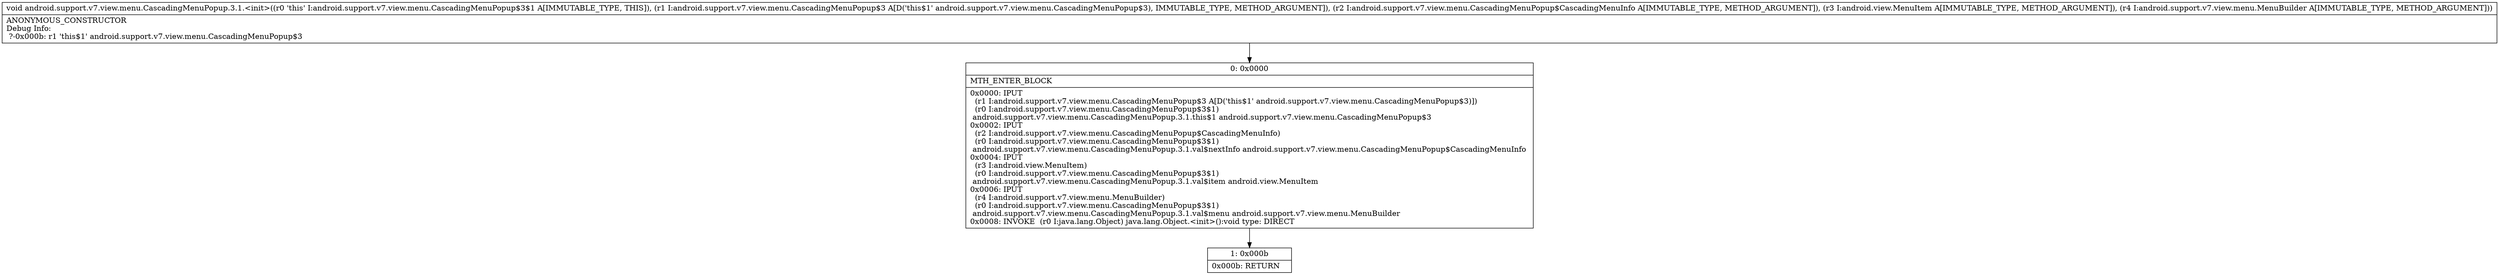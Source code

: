 digraph "CFG forandroid.support.v7.view.menu.CascadingMenuPopup.3.1.\<init\>(Landroid\/support\/v7\/view\/menu\/CascadingMenuPopup$3;Landroid\/support\/v7\/view\/menu\/CascadingMenuPopup$CascadingMenuInfo;Landroid\/view\/MenuItem;Landroid\/support\/v7\/view\/menu\/MenuBuilder;)V" {
Node_0 [shape=record,label="{0\:\ 0x0000|MTH_ENTER_BLOCK\l|0x0000: IPUT  \l  (r1 I:android.support.v7.view.menu.CascadingMenuPopup$3 A[D('this$1' android.support.v7.view.menu.CascadingMenuPopup$3)])\l  (r0 I:android.support.v7.view.menu.CascadingMenuPopup$3$1)\l android.support.v7.view.menu.CascadingMenuPopup.3.1.this$1 android.support.v7.view.menu.CascadingMenuPopup$3 \l0x0002: IPUT  \l  (r2 I:android.support.v7.view.menu.CascadingMenuPopup$CascadingMenuInfo)\l  (r0 I:android.support.v7.view.menu.CascadingMenuPopup$3$1)\l android.support.v7.view.menu.CascadingMenuPopup.3.1.val$nextInfo android.support.v7.view.menu.CascadingMenuPopup$CascadingMenuInfo \l0x0004: IPUT  \l  (r3 I:android.view.MenuItem)\l  (r0 I:android.support.v7.view.menu.CascadingMenuPopup$3$1)\l android.support.v7.view.menu.CascadingMenuPopup.3.1.val$item android.view.MenuItem \l0x0006: IPUT  \l  (r4 I:android.support.v7.view.menu.MenuBuilder)\l  (r0 I:android.support.v7.view.menu.CascadingMenuPopup$3$1)\l android.support.v7.view.menu.CascadingMenuPopup.3.1.val$menu android.support.v7.view.menu.MenuBuilder \l0x0008: INVOKE  (r0 I:java.lang.Object) java.lang.Object.\<init\>():void type: DIRECT \l}"];
Node_1 [shape=record,label="{1\:\ 0x000b|0x000b: RETURN   \l}"];
MethodNode[shape=record,label="{void android.support.v7.view.menu.CascadingMenuPopup.3.1.\<init\>((r0 'this' I:android.support.v7.view.menu.CascadingMenuPopup$3$1 A[IMMUTABLE_TYPE, THIS]), (r1 I:android.support.v7.view.menu.CascadingMenuPopup$3 A[D('this$1' android.support.v7.view.menu.CascadingMenuPopup$3), IMMUTABLE_TYPE, METHOD_ARGUMENT]), (r2 I:android.support.v7.view.menu.CascadingMenuPopup$CascadingMenuInfo A[IMMUTABLE_TYPE, METHOD_ARGUMENT]), (r3 I:android.view.MenuItem A[IMMUTABLE_TYPE, METHOD_ARGUMENT]), (r4 I:android.support.v7.view.menu.MenuBuilder A[IMMUTABLE_TYPE, METHOD_ARGUMENT]))  | ANONYMOUS_CONSTRUCTOR\lDebug Info:\l  ?\-0x000b: r1 'this$1' android.support.v7.view.menu.CascadingMenuPopup$3\l}"];
MethodNode -> Node_0;
Node_0 -> Node_1;
}

